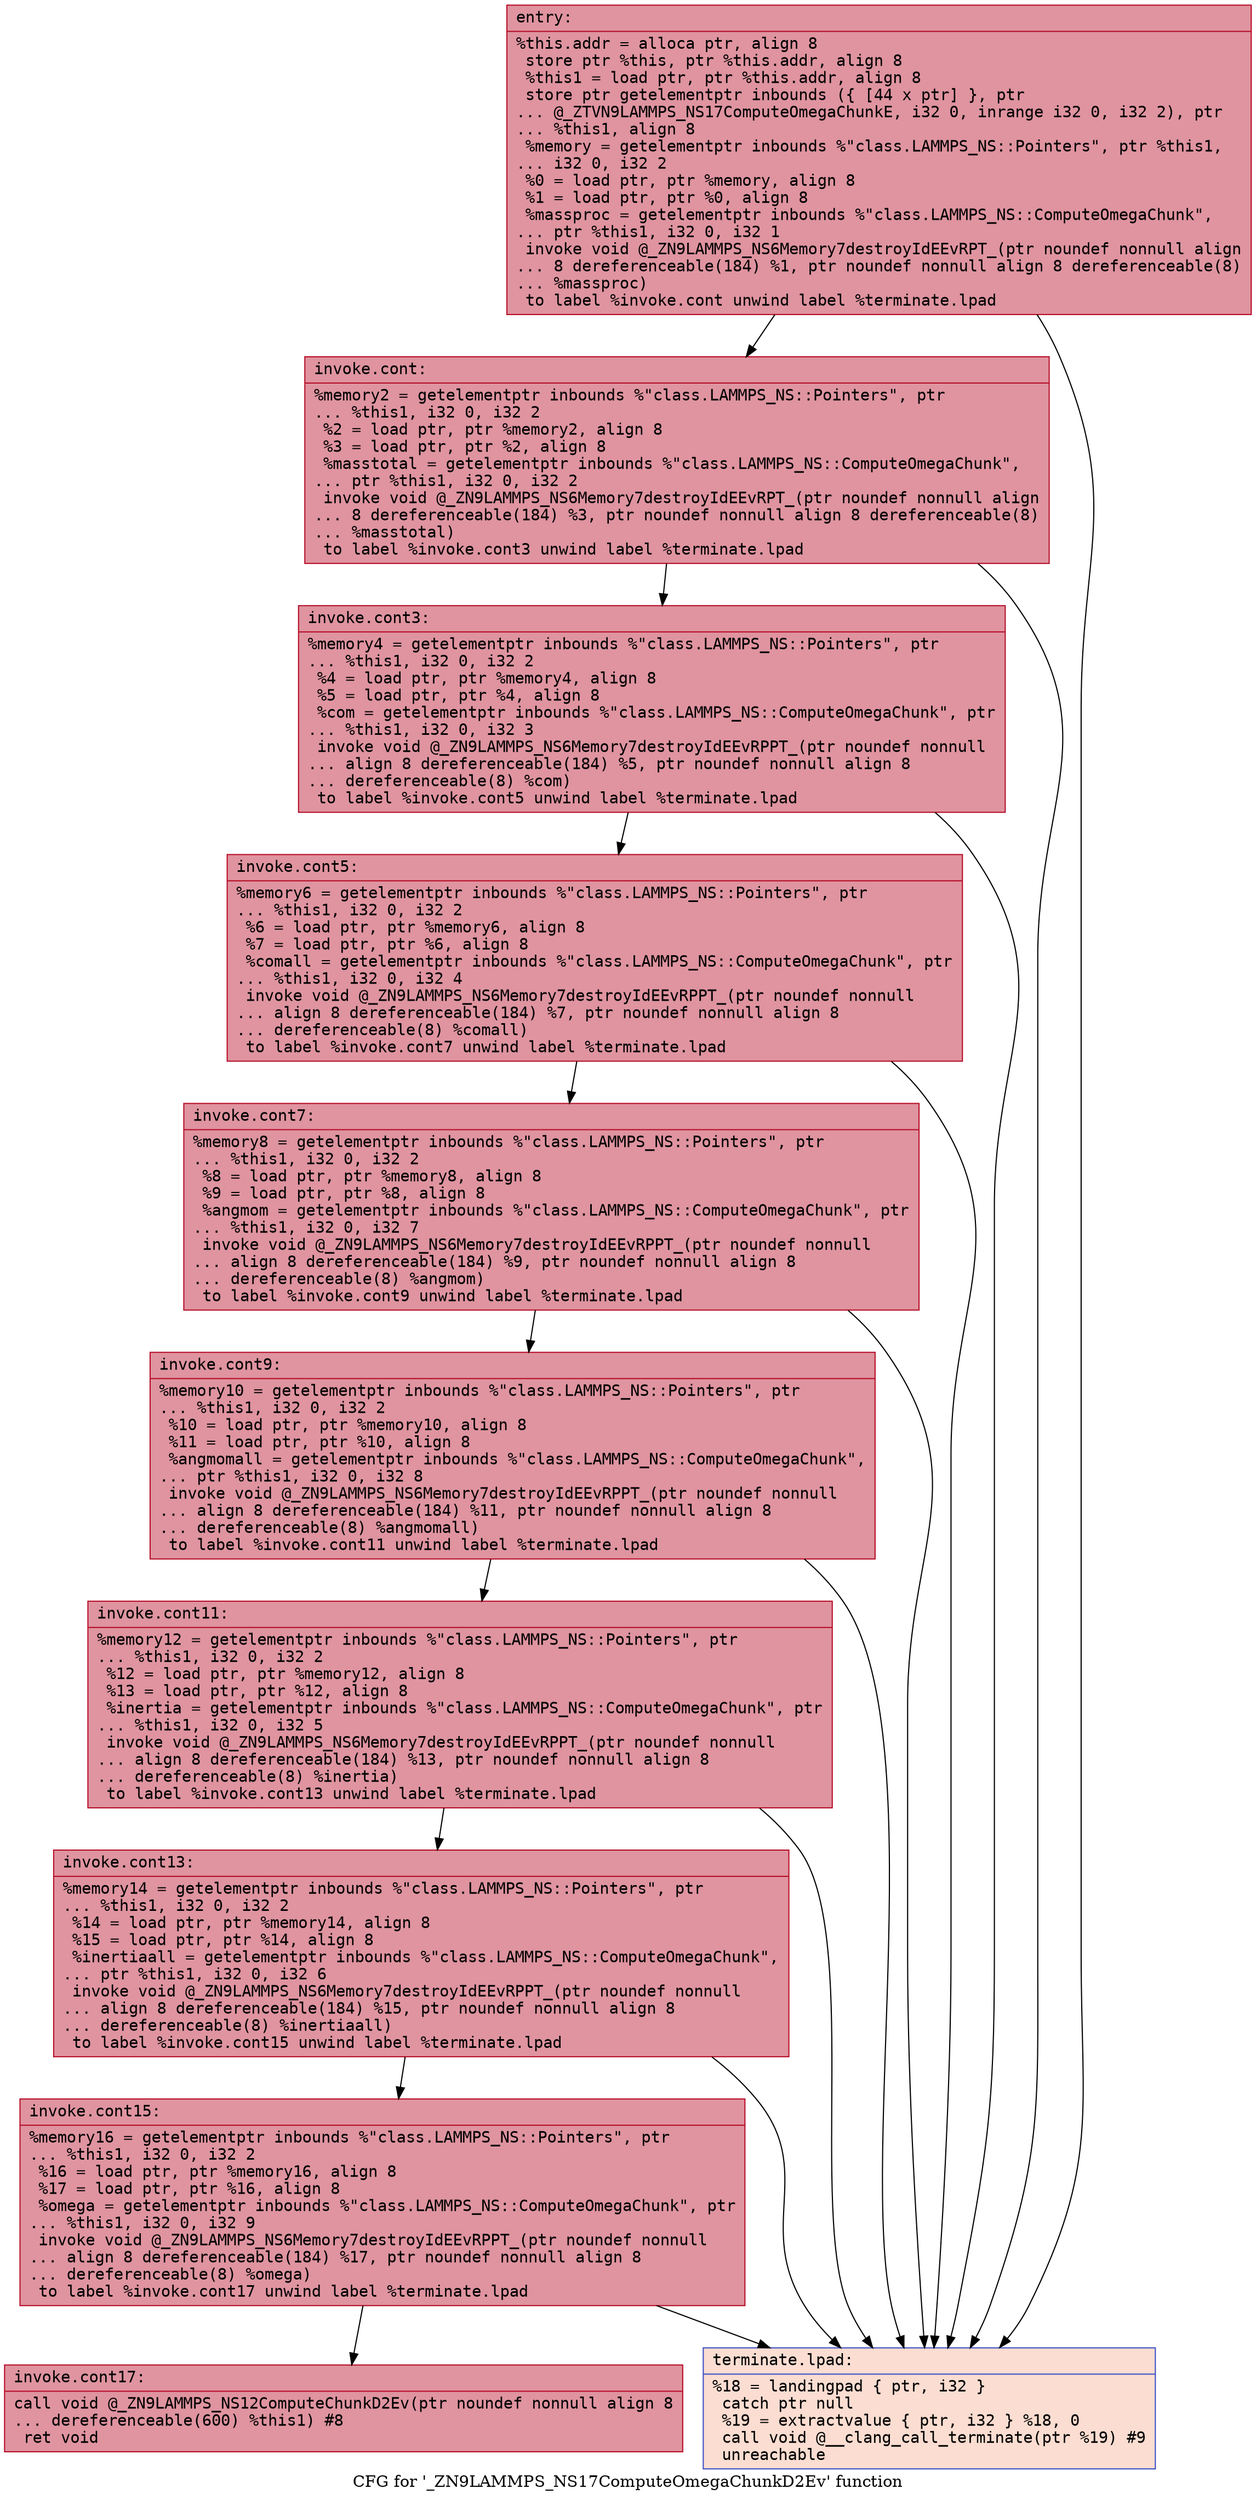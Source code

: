 digraph "CFG for '_ZN9LAMMPS_NS17ComputeOmegaChunkD2Ev' function" {
	label="CFG for '_ZN9LAMMPS_NS17ComputeOmegaChunkD2Ev' function";

	Node0x55ba45341420 [shape=record,color="#b70d28ff", style=filled, fillcolor="#b70d2870" fontname="Courier",label="{entry:\l|  %this.addr = alloca ptr, align 8\l  store ptr %this, ptr %this.addr, align 8\l  %this1 = load ptr, ptr %this.addr, align 8\l  store ptr getelementptr inbounds (\{ [44 x ptr] \}, ptr\l... @_ZTVN9LAMMPS_NS17ComputeOmegaChunkE, i32 0, inrange i32 0, i32 2), ptr\l... %this1, align 8\l  %memory = getelementptr inbounds %\"class.LAMMPS_NS::Pointers\", ptr %this1,\l... i32 0, i32 2\l  %0 = load ptr, ptr %memory, align 8\l  %1 = load ptr, ptr %0, align 8\l  %massproc = getelementptr inbounds %\"class.LAMMPS_NS::ComputeOmegaChunk\",\l... ptr %this1, i32 0, i32 1\l  invoke void @_ZN9LAMMPS_NS6Memory7destroyIdEEvRPT_(ptr noundef nonnull align\l... 8 dereferenceable(184) %1, ptr noundef nonnull align 8 dereferenceable(8)\l... %massproc)\l          to label %invoke.cont unwind label %terminate.lpad\l}"];
	Node0x55ba45341420 -> Node0x55ba45341880[tooltip="entry -> invoke.cont\nProbability 100.00%" ];
	Node0x55ba45341420 -> Node0x55ba45341900[tooltip="entry -> terminate.lpad\nProbability 0.00%" ];
	Node0x55ba45341880 [shape=record,color="#b70d28ff", style=filled, fillcolor="#b70d2870" fontname="Courier",label="{invoke.cont:\l|  %memory2 = getelementptr inbounds %\"class.LAMMPS_NS::Pointers\", ptr\l... %this1, i32 0, i32 2\l  %2 = load ptr, ptr %memory2, align 8\l  %3 = load ptr, ptr %2, align 8\l  %masstotal = getelementptr inbounds %\"class.LAMMPS_NS::ComputeOmegaChunk\",\l... ptr %this1, i32 0, i32 2\l  invoke void @_ZN9LAMMPS_NS6Memory7destroyIdEEvRPT_(ptr noundef nonnull align\l... 8 dereferenceable(184) %3, ptr noundef nonnull align 8 dereferenceable(8)\l... %masstotal)\l          to label %invoke.cont3 unwind label %terminate.lpad\l}"];
	Node0x55ba45341880 -> Node0x55ba45341dc0[tooltip="invoke.cont -> invoke.cont3\nProbability 100.00%" ];
	Node0x55ba45341880 -> Node0x55ba45341900[tooltip="invoke.cont -> terminate.lpad\nProbability 0.00%" ];
	Node0x55ba45341dc0 [shape=record,color="#b70d28ff", style=filled, fillcolor="#b70d2870" fontname="Courier",label="{invoke.cont3:\l|  %memory4 = getelementptr inbounds %\"class.LAMMPS_NS::Pointers\", ptr\l... %this1, i32 0, i32 2\l  %4 = load ptr, ptr %memory4, align 8\l  %5 = load ptr, ptr %4, align 8\l  %com = getelementptr inbounds %\"class.LAMMPS_NS::ComputeOmegaChunk\", ptr\l... %this1, i32 0, i32 3\l  invoke void @_ZN9LAMMPS_NS6Memory7destroyIdEEvRPPT_(ptr noundef nonnull\l... align 8 dereferenceable(184) %5, ptr noundef nonnull align 8\l... dereferenceable(8) %com)\l          to label %invoke.cont5 unwind label %terminate.lpad\l}"];
	Node0x55ba45341dc0 -> Node0x55ba45342400[tooltip="invoke.cont3 -> invoke.cont5\nProbability 100.00%" ];
	Node0x55ba45341dc0 -> Node0x55ba45341900[tooltip="invoke.cont3 -> terminate.lpad\nProbability 0.00%" ];
	Node0x55ba45342400 [shape=record,color="#b70d28ff", style=filled, fillcolor="#b70d2870" fontname="Courier",label="{invoke.cont5:\l|  %memory6 = getelementptr inbounds %\"class.LAMMPS_NS::Pointers\", ptr\l... %this1, i32 0, i32 2\l  %6 = load ptr, ptr %memory6, align 8\l  %7 = load ptr, ptr %6, align 8\l  %comall = getelementptr inbounds %\"class.LAMMPS_NS::ComputeOmegaChunk\", ptr\l... %this1, i32 0, i32 4\l  invoke void @_ZN9LAMMPS_NS6Memory7destroyIdEEvRPPT_(ptr noundef nonnull\l... align 8 dereferenceable(184) %7, ptr noundef nonnull align 8\l... dereferenceable(8) %comall)\l          to label %invoke.cont7 unwind label %terminate.lpad\l}"];
	Node0x55ba45342400 -> Node0x55ba45342890[tooltip="invoke.cont5 -> invoke.cont7\nProbability 100.00%" ];
	Node0x55ba45342400 -> Node0x55ba45341900[tooltip="invoke.cont5 -> terminate.lpad\nProbability 0.00%" ];
	Node0x55ba45342890 [shape=record,color="#b70d28ff", style=filled, fillcolor="#b70d2870" fontname="Courier",label="{invoke.cont7:\l|  %memory8 = getelementptr inbounds %\"class.LAMMPS_NS::Pointers\", ptr\l... %this1, i32 0, i32 2\l  %8 = load ptr, ptr %memory8, align 8\l  %9 = load ptr, ptr %8, align 8\l  %angmom = getelementptr inbounds %\"class.LAMMPS_NS::ComputeOmegaChunk\", ptr\l... %this1, i32 0, i32 7\l  invoke void @_ZN9LAMMPS_NS6Memory7destroyIdEEvRPPT_(ptr noundef nonnull\l... align 8 dereferenceable(184) %9, ptr noundef nonnull align 8\l... dereferenceable(8) %angmom)\l          to label %invoke.cont9 unwind label %terminate.lpad\l}"];
	Node0x55ba45342890 -> Node0x55ba45338410[tooltip="invoke.cont7 -> invoke.cont9\nProbability 100.00%" ];
	Node0x55ba45342890 -> Node0x55ba45341900[tooltip="invoke.cont7 -> terminate.lpad\nProbability 0.00%" ];
	Node0x55ba45338410 [shape=record,color="#b70d28ff", style=filled, fillcolor="#b70d2870" fontname="Courier",label="{invoke.cont9:\l|  %memory10 = getelementptr inbounds %\"class.LAMMPS_NS::Pointers\", ptr\l... %this1, i32 0, i32 2\l  %10 = load ptr, ptr %memory10, align 8\l  %11 = load ptr, ptr %10, align 8\l  %angmomall = getelementptr inbounds %\"class.LAMMPS_NS::ComputeOmegaChunk\",\l... ptr %this1, i32 0, i32 8\l  invoke void @_ZN9LAMMPS_NS6Memory7destroyIdEEvRPPT_(ptr noundef nonnull\l... align 8 dereferenceable(184) %11, ptr noundef nonnull align 8\l... dereferenceable(8) %angmomall)\l          to label %invoke.cont11 unwind label %terminate.lpad\l}"];
	Node0x55ba45338410 -> Node0x55ba453388d0[tooltip="invoke.cont9 -> invoke.cont11\nProbability 100.00%" ];
	Node0x55ba45338410 -> Node0x55ba45341900[tooltip="invoke.cont9 -> terminate.lpad\nProbability 0.00%" ];
	Node0x55ba453388d0 [shape=record,color="#b70d28ff", style=filled, fillcolor="#b70d2870" fontname="Courier",label="{invoke.cont11:\l|  %memory12 = getelementptr inbounds %\"class.LAMMPS_NS::Pointers\", ptr\l... %this1, i32 0, i32 2\l  %12 = load ptr, ptr %memory12, align 8\l  %13 = load ptr, ptr %12, align 8\l  %inertia = getelementptr inbounds %\"class.LAMMPS_NS::ComputeOmegaChunk\", ptr\l... %this1, i32 0, i32 5\l  invoke void @_ZN9LAMMPS_NS6Memory7destroyIdEEvRPPT_(ptr noundef nonnull\l... align 8 dereferenceable(184) %13, ptr noundef nonnull align 8\l... dereferenceable(8) %inertia)\l          to label %invoke.cont13 unwind label %terminate.lpad\l}"];
	Node0x55ba453388d0 -> Node0x55ba45342260[tooltip="invoke.cont11 -> invoke.cont13\nProbability 100.00%" ];
	Node0x55ba453388d0 -> Node0x55ba45341900[tooltip="invoke.cont11 -> terminate.lpad\nProbability 0.00%" ];
	Node0x55ba45342260 [shape=record,color="#b70d28ff", style=filled, fillcolor="#b70d2870" fontname="Courier",label="{invoke.cont13:\l|  %memory14 = getelementptr inbounds %\"class.LAMMPS_NS::Pointers\", ptr\l... %this1, i32 0, i32 2\l  %14 = load ptr, ptr %memory14, align 8\l  %15 = load ptr, ptr %14, align 8\l  %inertiaall = getelementptr inbounds %\"class.LAMMPS_NS::ComputeOmegaChunk\",\l... ptr %this1, i32 0, i32 6\l  invoke void @_ZN9LAMMPS_NS6Memory7destroyIdEEvRPPT_(ptr noundef nonnull\l... align 8 dereferenceable(184) %15, ptr noundef nonnull align 8\l... dereferenceable(8) %inertiaall)\l          to label %invoke.cont15 unwind label %terminate.lpad\l}"];
	Node0x55ba45342260 -> Node0x55ba45344cd0[tooltip="invoke.cont13 -> invoke.cont15\nProbability 100.00%" ];
	Node0x55ba45342260 -> Node0x55ba45341900[tooltip="invoke.cont13 -> terminate.lpad\nProbability 0.00%" ];
	Node0x55ba45344cd0 [shape=record,color="#b70d28ff", style=filled, fillcolor="#b70d2870" fontname="Courier",label="{invoke.cont15:\l|  %memory16 = getelementptr inbounds %\"class.LAMMPS_NS::Pointers\", ptr\l... %this1, i32 0, i32 2\l  %16 = load ptr, ptr %memory16, align 8\l  %17 = load ptr, ptr %16, align 8\l  %omega = getelementptr inbounds %\"class.LAMMPS_NS::ComputeOmegaChunk\", ptr\l... %this1, i32 0, i32 9\l  invoke void @_ZN9LAMMPS_NS6Memory7destroyIdEEvRPPT_(ptr noundef nonnull\l... align 8 dereferenceable(184) %17, ptr noundef nonnull align 8\l... dereferenceable(8) %omega)\l          to label %invoke.cont17 unwind label %terminate.lpad\l}"];
	Node0x55ba45344cd0 -> Node0x55ba45345150[tooltip="invoke.cont15 -> invoke.cont17\nProbability 100.00%" ];
	Node0x55ba45344cd0 -> Node0x55ba45341900[tooltip="invoke.cont15 -> terminate.lpad\nProbability 0.00%" ];
	Node0x55ba45345150 [shape=record,color="#b70d28ff", style=filled, fillcolor="#b70d2870" fontname="Courier",label="{invoke.cont17:\l|  call void @_ZN9LAMMPS_NS12ComputeChunkD2Ev(ptr noundef nonnull align 8\l... dereferenceable(600) %this1) #8\l  ret void\l}"];
	Node0x55ba45341900 [shape=record,color="#3d50c3ff", style=filled, fillcolor="#f7b39670" fontname="Courier",label="{terminate.lpad:\l|  %18 = landingpad \{ ptr, i32 \}\l          catch ptr null\l  %19 = extractvalue \{ ptr, i32 \} %18, 0\l  call void @__clang_call_terminate(ptr %19) #9\l  unreachable\l}"];
}
